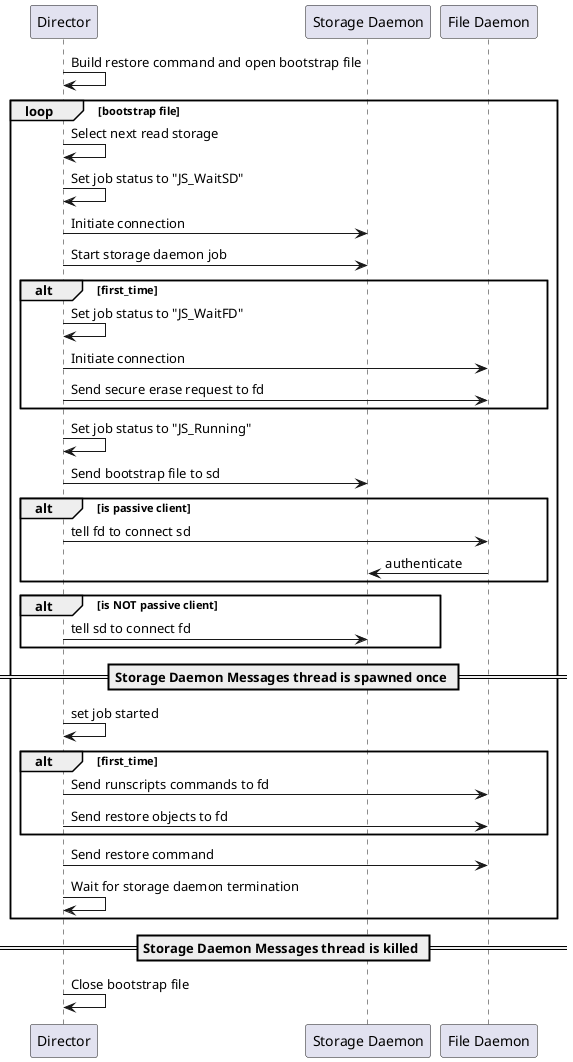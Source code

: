 @startuml
participant d as "Director"
participant s as "Storage Daemon"
participant f as "File Daemon"

d -> d : Build restore command and open bootstrap file

loop bootstrap file
  d -> d : Select next read storage
  d -> d : Set job status to "JS_WaitSD"

  d -> s: Initiate connection
  d -> s : Start storage daemon job
  
  alt first_time
    d -> d : Set job status to "JS_WaitFD"
    d -> f : Initiate connection
    d -> f : Send secure erase request to fd
  end
  
  d -> d : Set job status to "JS_Running"
  d -> s : Send bootstrap file to sd
  
  alt is passive client
    d -> f : tell fd to connect sd
    s <- f : authenticate
  end
  
  alt is NOT passive client
    d -> s : tell sd to connect fd
  end

== Storage Daemon Messages thread is spawned once ==

  d -> d :   set job started

  alt first_time
    d -> f : Send runscripts commands to fd
    d -> f : Send restore objects to fd
  end
  
  d -> f : Send restore command  
  d -> d : Wait for storage daemon termination

end 'loop while not end of Bootstrapfile

== Storage Daemon Messages thread is killed ==

d -> d : Close bootstrap file

@enduml
